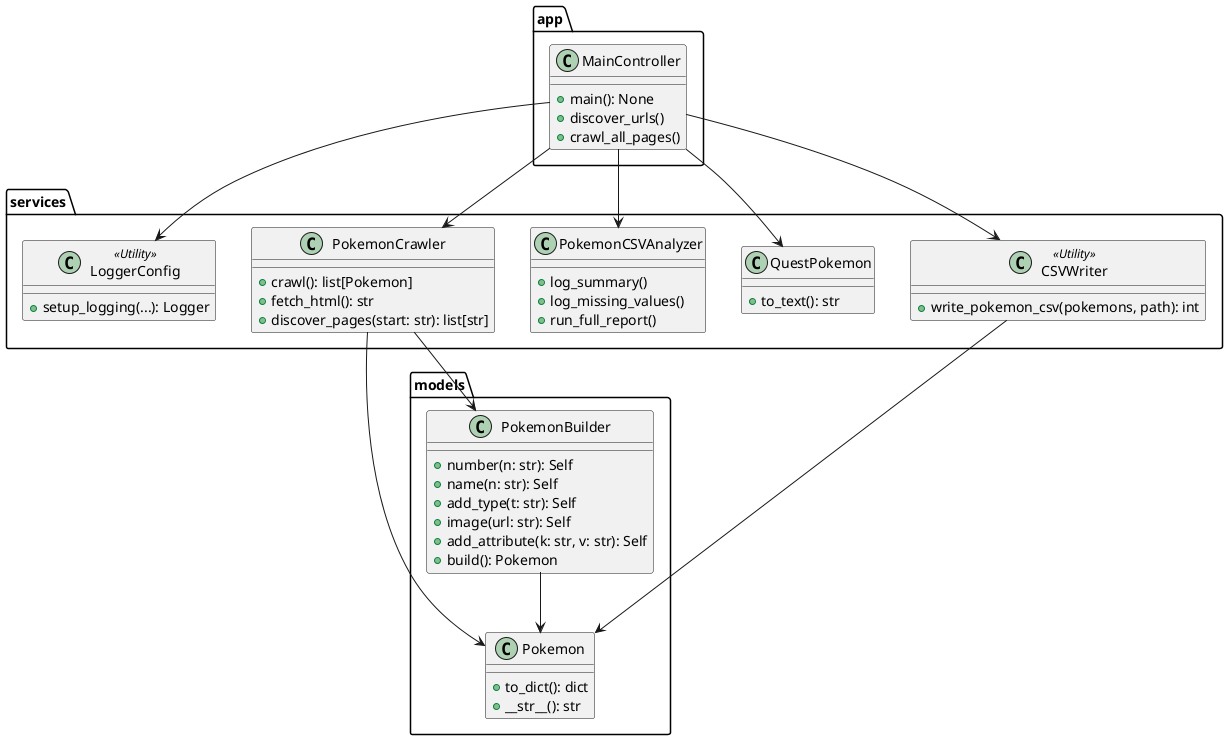 @startuml
package models {
  class Pokemon {
    + to_dict(): dict
    + __str__(): str
  }

  class PokemonBuilder {
    + number(n: str): Self
    + name(n: str): Self
    + add_type(t: str): Self
    + image(url: str): Self
    + add_attribute(k: str, v: str): Self
    + build(): Pokemon
  }
}

package services {
  class PokemonCrawler {
    + crawl(): list[Pokemon]
    + fetch_html(): str
    + discover_pages(start: str): list[str]
  }

  class QuestPokemon {
    + to_text(): str
  }

  class PokemonCSVAnalyzer {
    + log_summary()
    + log_missing_values()
    + run_full_report()
  }

  class CSVWriter
  CSVWriter : + write_pokemon_csv(pokemons, path): int
  CSVWriter <<Utility>>

  class LoggerConfig
  LoggerConfig : + setup_logging(...): Logger
  LoggerConfig <<Utility>>
}

' --- Novo bloco: aplicação ---
package app {
  class MainController {
    + main(): None
    + discover_urls()
    + crawl_all_pages()
  }
}

' Relações principais
MainController --> PokemonCrawler
MainController --> QuestPokemon
MainController --> CSVWriter
MainController --> PokemonCSVAnalyzer
MainController --> LoggerConfig

PokemonBuilder --> Pokemon
PokemonCrawler --> Pokemon
PokemonCrawler --> PokemonBuilder
CSVWriter --> Pokemon

@enduml